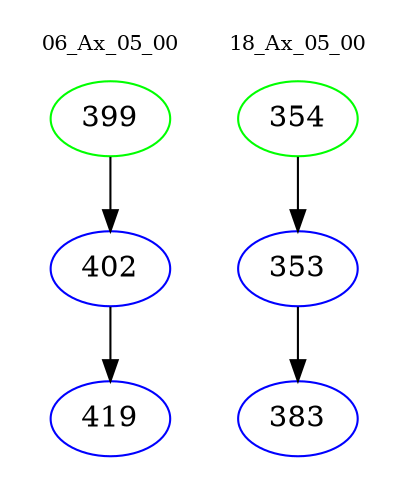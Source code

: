 digraph{
subgraph cluster_0 {
color = white
label = "06_Ax_05_00";
fontsize=10;
T0_399 [label="399", color="green"]
T0_399 -> T0_402 [color="black"]
T0_402 [label="402", color="blue"]
T0_402 -> T0_419 [color="black"]
T0_419 [label="419", color="blue"]
}
subgraph cluster_1 {
color = white
label = "18_Ax_05_00";
fontsize=10;
T1_354 [label="354", color="green"]
T1_354 -> T1_353 [color="black"]
T1_353 [label="353", color="blue"]
T1_353 -> T1_383 [color="black"]
T1_383 [label="383", color="blue"]
}
}
